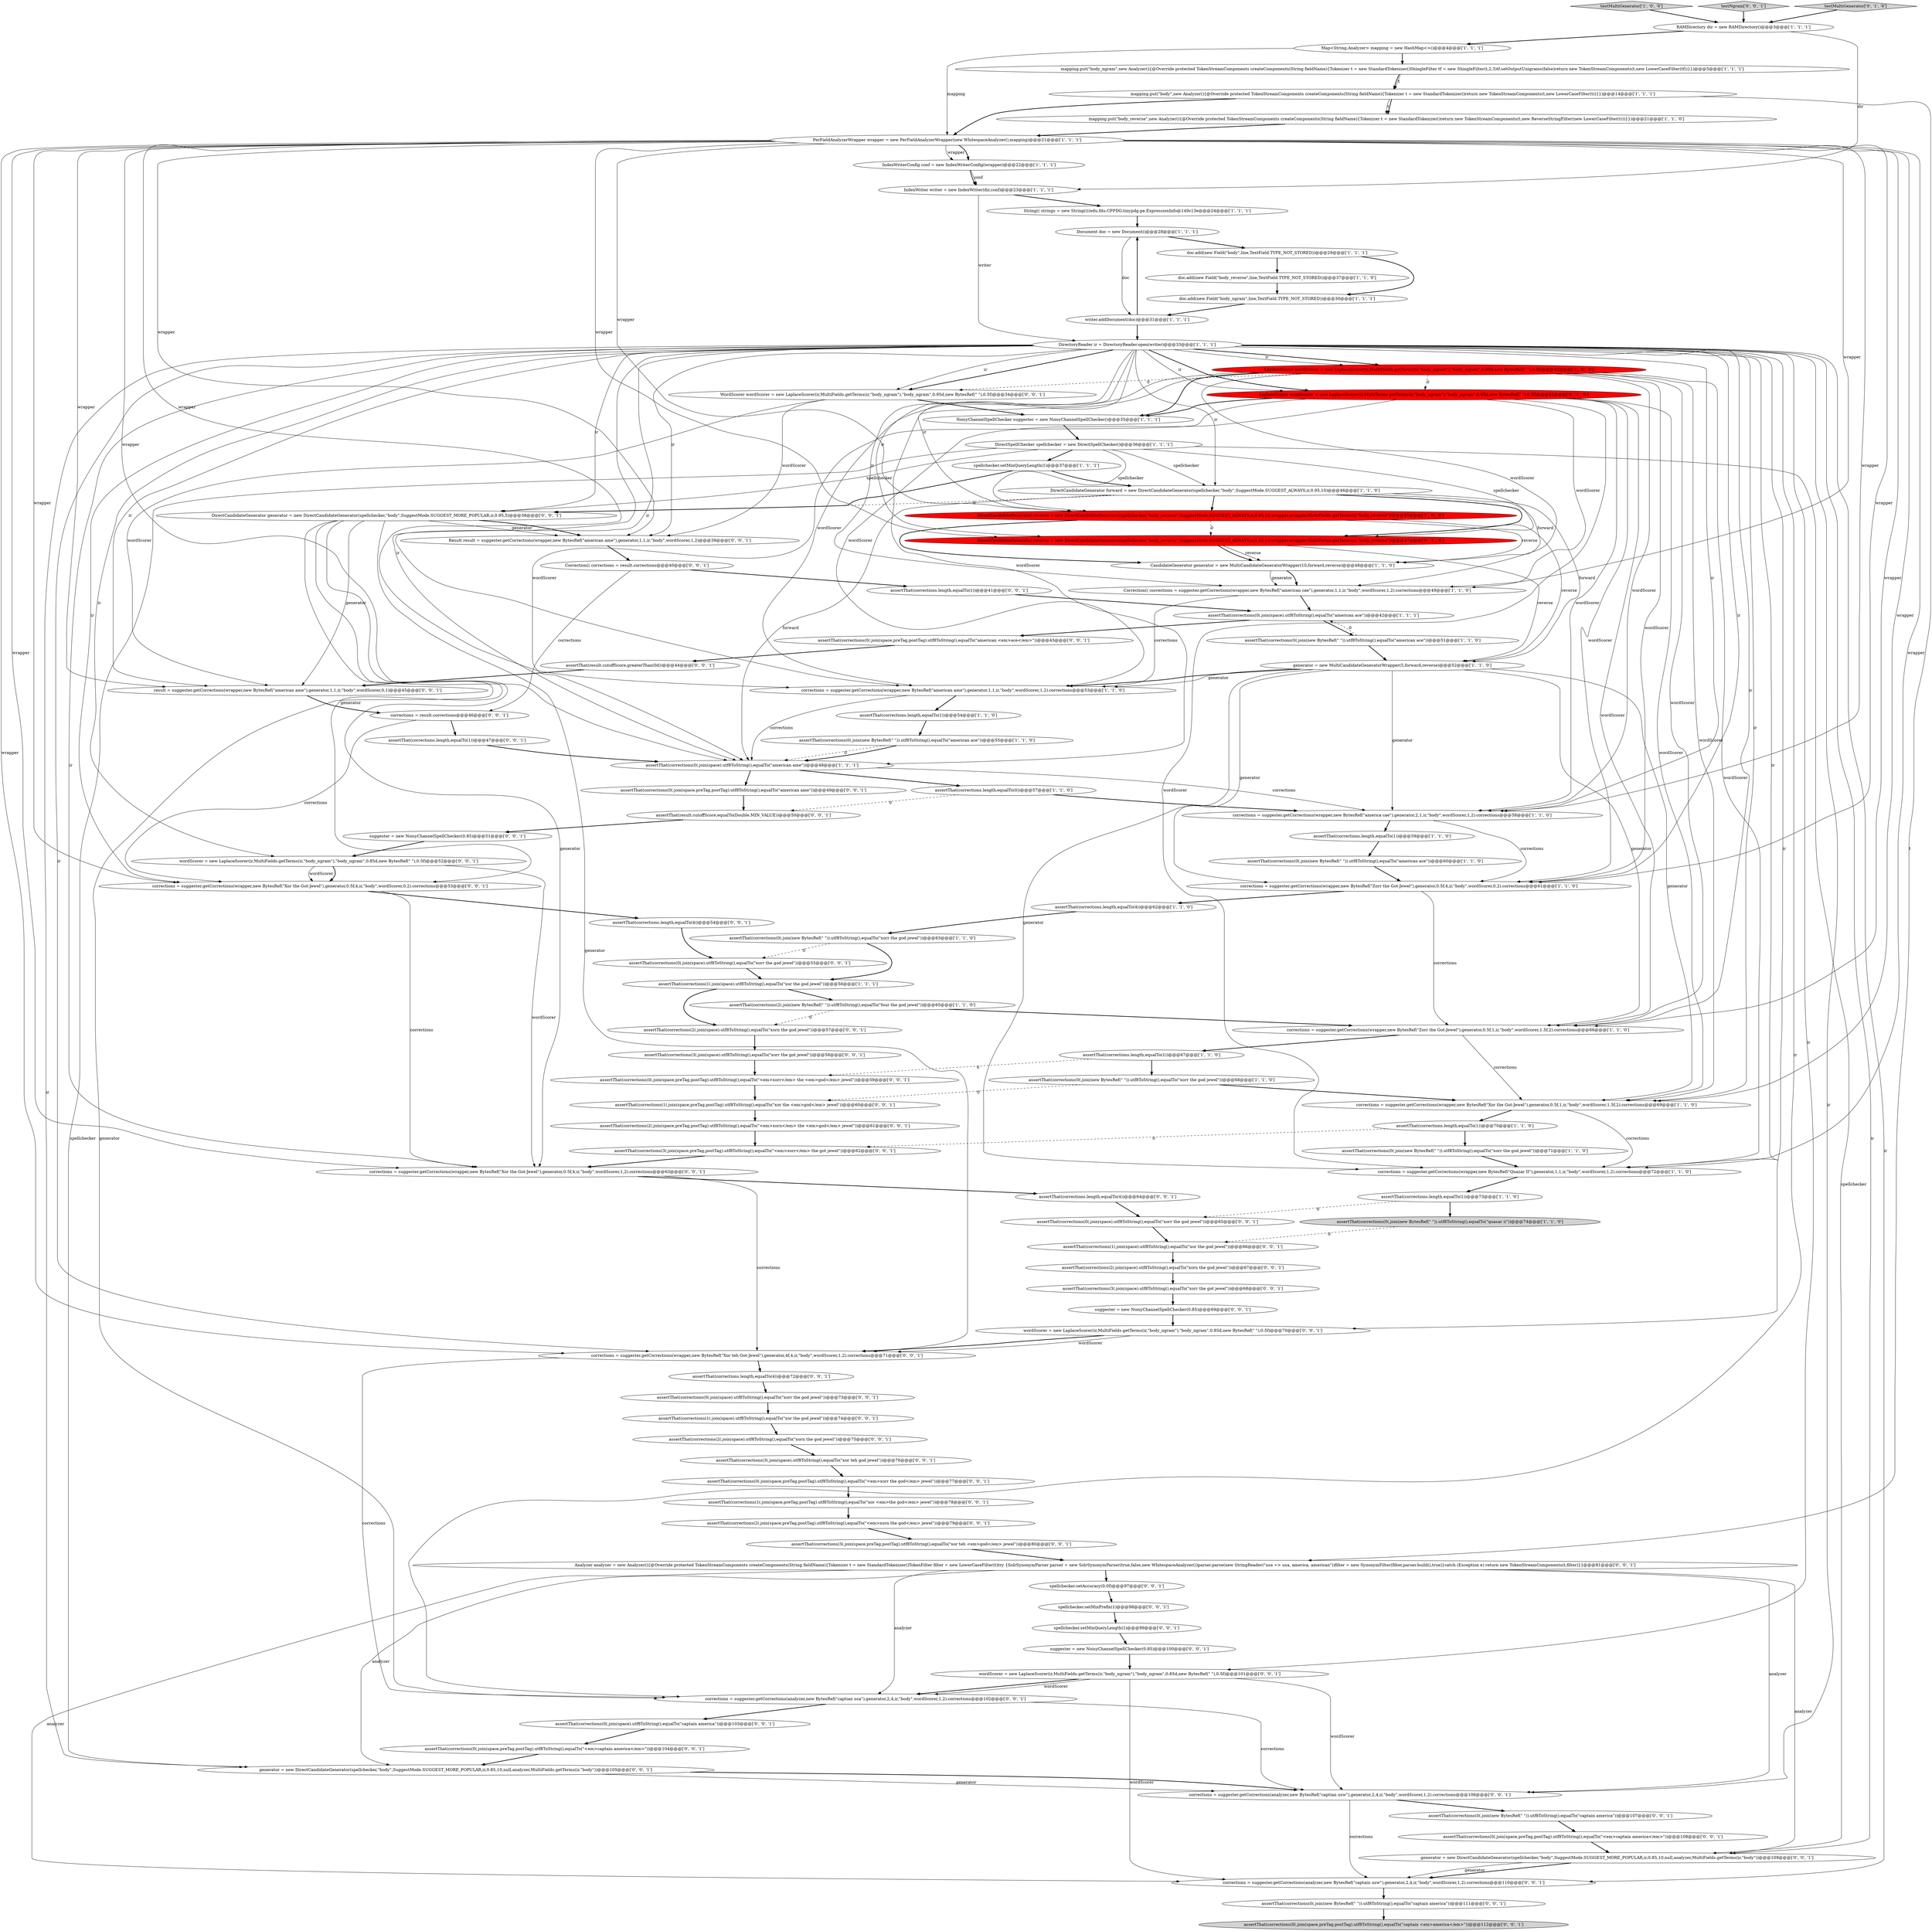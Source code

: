 digraph {
83 [style = filled, label = "corrections = suggester.getCorrections(analyzer,new BytesRef(\"captain usw\"),generator,2,4,ir,\"body\",wordScorer,1,2).corrections@@@110@@@['0', '0', '1']", fillcolor = white, shape = ellipse image = "AAA0AAABBB3BBB"];
40 [style = filled, label = "corrections = suggester.getCorrections(wrapper,new BytesRef(\"Zorr the Got-Jewel\"),generator,0.5f,4,ir,\"body\",wordScorer,0,2).corrections@@@61@@@['1', '1', '0']", fillcolor = white, shape = ellipse image = "AAA0AAABBB1BBB"];
87 [style = filled, label = "assertThat(corrections(0(.join(space).utf8ToString(),equalTo(\"xorr the god jewel\"))@@@73@@@['0', '0', '1']", fillcolor = white, shape = ellipse image = "AAA0AAABBB3BBB"];
43 [style = filled, label = "Map<String,Analyzer> mapping = new HashMap<>()@@@4@@@['1', '1', '1']", fillcolor = white, shape = ellipse image = "AAA0AAABBB1BBB"];
6 [style = filled, label = "assertThat(corrections.length,equalTo(1))@@@70@@@['1', '1', '0']", fillcolor = white, shape = ellipse image = "AAA0AAABBB1BBB"];
20 [style = filled, label = "doc.add(new Field(\"body_reverse\",line,TextField.TYPE_NOT_STORED))@@@37@@@['1', '1', '0']", fillcolor = white, shape = ellipse image = "AAA0AAABBB1BBB"];
88 [style = filled, label = "assertThat(corrections.length,equalTo(4))@@@72@@@['0', '0', '1']", fillcolor = white, shape = ellipse image = "AAA0AAABBB3BBB"];
106 [style = filled, label = "wordScorer = new LaplaceScorer(ir,MultiFields.getTerms(ir,\"body_ngram\"),\"body_ngram\",0.85d,new BytesRef(\" \"),0.5f)@@@52@@@['0', '0', '1']", fillcolor = white, shape = ellipse image = "AAA0AAABBB3BBB"];
31 [style = filled, label = "testMultiGenerator['1', '0', '0']", fillcolor = lightgray, shape = diamond image = "AAA0AAABBB1BBB"];
9 [style = filled, label = "assertThat(corrections(0(.join(new BytesRef(\" \")).utf8ToString(),equalTo(\"xorr the god jewel\"))@@@63@@@['1', '1', '0']", fillcolor = white, shape = ellipse image = "AAA0AAABBB1BBB"];
37 [style = filled, label = "DirectoryReader ir = DirectoryReader.open(writer)@@@33@@@['1', '1', '1']", fillcolor = white, shape = ellipse image = "AAA0AAABBB1BBB"];
80 [style = filled, label = "wordScorer = new LaplaceScorer(ir,MultiFields.getTerms(ir,\"body_ngram\"),\"body_ngram\",0.85d,new BytesRef(\" \"),0.5f)@@@70@@@['0', '0', '1']", fillcolor = white, shape = ellipse image = "AAA0AAABBB3BBB"];
63 [style = filled, label = "assertThat(corrections.length,equalTo(4))@@@64@@@['0', '0', '1']", fillcolor = white, shape = ellipse image = "AAA0AAABBB3BBB"];
41 [style = filled, label = "assertThat(corrections(0(.join(new BytesRef(\" \")).utf8ToString(),equalTo(\"xorr the god jewel\"))@@@71@@@['1', '1', '0']", fillcolor = white, shape = ellipse image = "AAA0AAABBB1BBB"];
62 [style = filled, label = "assertThat(result.cutoffScore,greaterThan(0d))@@@44@@@['0', '0', '1']", fillcolor = white, shape = ellipse image = "AAA0AAABBB3BBB"];
102 [style = filled, label = "assertThat(corrections(2(.join(space).utf8ToString(),equalTo(\"xorn the god jewel\"))@@@57@@@['0', '0', '1']", fillcolor = white, shape = ellipse image = "AAA0AAABBB3BBB"];
42 [style = filled, label = "corrections = suggester.getCorrections(wrapper,new BytesRef(\"Quazar II\"),generator,1,1,ir,\"body\",wordScorer,1,2).corrections@@@72@@@['1', '1', '0']", fillcolor = white, shape = ellipse image = "AAA0AAABBB1BBB"];
28 [style = filled, label = "LaplaceScorer wordScorer = new LaplaceScorer(ir,MultiFields.getTerms(ir,\"body_ngram\"),\"body_ngram\",0.95d,new BytesRef(\" \"),0.5f)@@@42@@@['1', '0', '0']", fillcolor = red, shape = ellipse image = "AAA1AAABBB1BBB"];
34 [style = filled, label = "assertThat(corrections.length,equalTo(1))@@@59@@@['1', '1', '0']", fillcolor = white, shape = ellipse image = "AAA0AAABBB1BBB"];
12 [style = filled, label = "corrections = suggester.getCorrections(wrapper,new BytesRef(\"Xor the Got-Jewel\"),generator,0.5f,1,ir,\"body\",wordScorer,1.5f,2).corrections@@@69@@@['1', '1', '0']", fillcolor = white, shape = ellipse image = "AAA0AAABBB1BBB"];
90 [style = filled, label = "assertThat(corrections(1(.join(space,preTag,postTag).utf8ToString(),equalTo(\"xor the <em>god</em> jewel\"))@@@60@@@['0', '0', '1']", fillcolor = white, shape = ellipse image = "AAA0AAABBB3BBB"];
55 [style = filled, label = "assertThat(corrections(3(.join(space,preTag,postTag).utf8ToString(),equalTo(\"xor teh <em>god</em> jewel\"))@@@80@@@['0', '0', '1']", fillcolor = white, shape = ellipse image = "AAA0AAABBB3BBB"];
10 [style = filled, label = "mapping.put(\"body\",new Analyzer(){@Override protected TokenStreamComponents createComponents(String fieldName){Tokenizer t = new StandardTokenizer()return new TokenStreamComponents(t,new LowerCaseFilter(t))}})@@@14@@@['1', '1', '1']", fillcolor = white, shape = ellipse image = "AAA0AAABBB1BBB"];
92 [style = filled, label = "assertThat(corrections(0(.join(space,preTag,postTag).utf8ToString(),equalTo(\"american <em>ace</em>\"))@@@43@@@['0', '0', '1']", fillcolor = white, shape = ellipse image = "AAA0AAABBB3BBB"];
97 [style = filled, label = "generator = new DirectCandidateGenerator(spellchecker,\"body\",SuggestMode.SUGGEST_MORE_POPULAR,ir,0.85,10,null,analyzer,MultiFields.getTerms(ir,\"body\"))@@@109@@@['0', '0', '1']", fillcolor = white, shape = ellipse image = "AAA0AAABBB3BBB"];
73 [style = filled, label = "wordScorer = new LaplaceScorer(ir,MultiFields.getTerms(ir,\"body_ngram\"),\"body_ngram\",0.85d,new BytesRef(\" \"),0.5f)@@@101@@@['0', '0', '1']", fillcolor = white, shape = ellipse image = "AAA0AAABBB3BBB"];
70 [style = filled, label = "corrections = suggester.getCorrections(wrapper,new BytesRef(\"Xor the Got-Jewel\"),generator,0.5f,4,ir,\"body\",wordScorer,1,2).corrections@@@63@@@['0', '0', '1']", fillcolor = white, shape = ellipse image = "AAA0AAABBB3BBB"];
104 [style = filled, label = "assertThat(corrections(0(.join(space,preTag,postTag).utf8ToString(),equalTo(\"captain <em>america</em>\"))@@@112@@@['0', '0', '1']", fillcolor = lightgray, shape = ellipse image = "AAA0AAABBB3BBB"];
58 [style = filled, label = "testNgram['0', '0', '1']", fillcolor = lightgray, shape = diamond image = "AAA0AAABBB3BBB"];
101 [style = filled, label = "corrections = result.corrections@@@46@@@['0', '0', '1']", fillcolor = white, shape = ellipse image = "AAA0AAABBB3BBB"];
69 [style = filled, label = "assertThat(corrections(0(.join(new BytesRef(\" \")).utf8ToString(),equalTo(\"captain america\"))@@@111@@@['0', '0', '1']", fillcolor = white, shape = ellipse image = "AAA0AAABBB3BBB"];
82 [style = filled, label = "assertThat(corrections(1(.join(space).utf8ToString(),equalTo(\"xor the god jewel\"))@@@66@@@['0', '0', '1']", fillcolor = white, shape = ellipse image = "AAA0AAABBB3BBB"];
93 [style = filled, label = "suggester = new NoisyChannelSpellChecker(0.85)@@@69@@@['0', '0', '1']", fillcolor = white, shape = ellipse image = "AAA0AAABBB3BBB"];
49 [style = filled, label = "testMultiGenerator['0', '1', '0']", fillcolor = lightgray, shape = diamond image = "AAA0AAABBB2BBB"];
13 [style = filled, label = "PerFieldAnalyzerWrapper wrapper = new PerFieldAnalyzerWrapper(new WhitespaceAnalyzer(),mapping)@@@21@@@['1', '1', '1']", fillcolor = white, shape = ellipse image = "AAA0AAABBB1BBB"];
0 [style = filled, label = "doc.add(new Field(\"body_ngram\",line,TextField.TYPE_NOT_STORED))@@@30@@@['1', '1', '1']", fillcolor = white, shape = ellipse image = "AAA0AAABBB1BBB"];
4 [style = filled, label = "assertThat(corrections.length,equalTo(0))@@@57@@@['1', '1', '0']", fillcolor = white, shape = ellipse image = "AAA0AAABBB1BBB"];
17 [style = filled, label = "corrections = suggester.getCorrections(wrapper,new BytesRef(\"american ame\"),generator,1,1,ir,\"body\",wordScorer,1,2).corrections@@@53@@@['1', '1', '0']", fillcolor = white, shape = ellipse image = "AAA0AAABBB1BBB"];
48 [style = filled, label = "spellchecker.setMinQueryLength(1)@@@37@@@['1', '1', '1']", fillcolor = white, shape = ellipse image = "AAA0AAABBB1BBB"];
44 [style = filled, label = "assertThat(corrections(0(.join(space).utf8ToString(),equalTo(\"american ace\"))@@@42@@@['1', '1', '1']", fillcolor = white, shape = ellipse image = "AAA0AAABBB1BBB"];
52 [style = filled, label = "assertThat(corrections(2(.join(space).utf8ToString(),equalTo(\"xorn the god jewel\"))@@@67@@@['0', '0', '1']", fillcolor = white, shape = ellipse image = "AAA0AAABBB3BBB"];
110 [style = filled, label = "Correction(( corrections = result.corrections@@@40@@@['0', '0', '1']", fillcolor = white, shape = ellipse image = "AAA0AAABBB3BBB"];
2 [style = filled, label = "assertThat(corrections(0(.join(new BytesRef(\" \")).utf8ToString(),equalTo(\"american ace\"))@@@60@@@['1', '1', '0']", fillcolor = white, shape = ellipse image = "AAA0AAABBB1BBB"];
57 [style = filled, label = "Analyzer analyzer = new Analyzer(){@Override protected TokenStreamComponents createComponents(String fieldName){Tokenizer t = new StandardTokenizer()TokenFilter filter = new LowerCaseFilter(t)try {SolrSynonymParser parser = new SolrSynonymParser(true,false,new WhitespaceAnalyzer())parser.parse(new StringReader(\"usa => usa, america, american\"))filter = new SynonymFilter(filter,parser.build(),true)}catch (Exception e) return new TokenStreamComponents(t,filter)}}@@@81@@@['0', '0', '1']", fillcolor = white, shape = ellipse image = "AAA0AAABBB3BBB"];
95 [style = filled, label = "assertThat(corrections(0(.join(space,preTag,postTag).utf8ToString(),equalTo(\"american ame\"))@@@49@@@['0', '0', '1']", fillcolor = white, shape = ellipse image = "AAA0AAABBB3BBB"];
33 [style = filled, label = "DirectCandidateGenerator reverse = new DirectCandidateGenerator(spellchecker,\"body_reverse\",SuggestMode.SUGGEST_ALWAYS,ir,0.95,10,wrapper,wrapper,MultiFields.getTerms(ir,\"body_reverse\"))@@@47@@@['1', '0', '0']", fillcolor = red, shape = ellipse image = "AAA1AAABBB1BBB"];
105 [style = filled, label = "corrections = suggester.getCorrections(wrapper,new BytesRef(\"Xor teh Got-Jewel\"),generator,4f,4,ir,\"body\",wordScorer,1,2).corrections@@@71@@@['0', '0', '1']", fillcolor = white, shape = ellipse image = "AAA0AAABBB3BBB"];
22 [style = filled, label = "assertThat(corrections(2(.join(new BytesRef(\" \")).utf8ToString(),equalTo(\"four the god jewel\"))@@@65@@@['1', '1', '0']", fillcolor = white, shape = ellipse image = "AAA0AAABBB1BBB"];
23 [style = filled, label = "doc.add(new Field(\"body\",line,TextField.TYPE_NOT_STORED))@@@29@@@['1', '1', '1']", fillcolor = white, shape = ellipse image = "AAA0AAABBB1BBB"];
107 [style = filled, label = "assertThat(corrections(0(.join(space).utf8ToString(),equalTo(\"captain america\"))@@@103@@@['0', '0', '1']", fillcolor = white, shape = ellipse image = "AAA0AAABBB3BBB"];
14 [style = filled, label = "corrections = suggester.getCorrections(wrapper,new BytesRef(\"america cae\"),generator,2,1,ir,\"body\",wordScorer,1,2).corrections@@@58@@@['1', '1', '0']", fillcolor = white, shape = ellipse image = "AAA0AAABBB1BBB"];
3 [style = filled, label = "IndexWriterConfig conf = new IndexWriterConfig(wrapper)@@@22@@@['1', '1', '1']", fillcolor = white, shape = ellipse image = "AAA0AAABBB1BBB"];
29 [style = filled, label = "mapping.put(\"body_ngram\",new Analyzer(){@Override protected TokenStreamComponents createComponents(String fieldName){Tokenizer t = new StandardTokenizer()ShingleFilter tf = new ShingleFilter(t,2,3)tf.setOutputUnigrams(false)return new TokenStreamComponents(t,new LowerCaseFilter(tf))}})@@@5@@@['1', '1', '1']", fillcolor = white, shape = ellipse image = "AAA0AAABBB1BBB"];
108 [style = filled, label = "assertThat(corrections(3(.join(space).utf8ToString(),equalTo(\"xor teh god jewel\"))@@@76@@@['0', '0', '1']", fillcolor = white, shape = ellipse image = "AAA0AAABBB3BBB"];
35 [style = filled, label = "assertThat(corrections(1(.join(space).utf8ToString(),equalTo(\"xor the god jewel\"))@@@56@@@['1', '1', '1']", fillcolor = white, shape = ellipse image = "AAA0AAABBB1BBB"];
15 [style = filled, label = "assertThat(corrections(0(.join(space).utf8ToString(),equalTo(\"american ame\"))@@@48@@@['1', '1', '1']", fillcolor = white, shape = ellipse image = "AAA0AAABBB1BBB"];
72 [style = filled, label = "assertThat(corrections(0(.join(new BytesRef(\" \")).utf8ToString(),equalTo(\"captain america\"))@@@107@@@['0', '0', '1']", fillcolor = white, shape = ellipse image = "AAA0AAABBB3BBB"];
24 [style = filled, label = "assertThat(corrections.length,equalTo(4))@@@62@@@['1', '1', '0']", fillcolor = white, shape = ellipse image = "AAA0AAABBB1BBB"];
5 [style = filled, label = "assertThat(corrections(0(.join(new BytesRef(\" \")).utf8ToString(),equalTo(\"quasar ii\"))@@@74@@@['1', '1', '0']", fillcolor = lightgray, shape = ellipse image = "AAA0AAABBB1BBB"];
103 [style = filled, label = "assertThat(corrections(0(.join(space,preTag,postTag).utf8ToString(),equalTo(\"<em>captain america</em>\"))@@@108@@@['0', '0', '1']", fillcolor = white, shape = ellipse image = "AAA0AAABBB3BBB"];
67 [style = filled, label = "corrections = suggester.getCorrections(analyzer,new BytesRef(\"captian usw\"),generator,2,4,ir,\"body\",wordScorer,1,2).corrections@@@106@@@['0', '0', '1']", fillcolor = white, shape = ellipse image = "AAA0AAABBB3BBB"];
25 [style = filled, label = "assertThat(corrections(0(.join(new BytesRef(\" \")).utf8ToString(),equalTo(\"american ace\"))@@@51@@@['1', '1', '0']", fillcolor = white, shape = ellipse image = "AAA0AAABBB1BBB"];
109 [style = filled, label = "assertThat(corrections(2(.join(space,preTag,postTag).utf8ToString(),equalTo(\"<em>xorn the god</em> jewel\"))@@@79@@@['0', '0', '1']", fillcolor = white, shape = ellipse image = "AAA0AAABBB3BBB"];
11 [style = filled, label = "RAMDirectory dir = new RAMDirectory()@@@3@@@['1', '1', '1']", fillcolor = white, shape = ellipse image = "AAA0AAABBB1BBB"];
77 [style = filled, label = "assertThat(corrections(2(.join(space,preTag,postTag).utf8ToString(),equalTo(\"<em>xorn</em> the <em>god</em> jewel\"))@@@61@@@['0', '0', '1']", fillcolor = white, shape = ellipse image = "AAA0AAABBB3BBB"];
26 [style = filled, label = "Correction(( corrections = suggester.getCorrections(wrapper,new BytesRef(\"american cae\"),generator,1,1,ir,\"body\",wordScorer,1,2).corrections@@@49@@@['1', '1', '0']", fillcolor = white, shape = ellipse image = "AAA0AAABBB1BBB"];
21 [style = filled, label = "writer.addDocument(doc)@@@31@@@['1', '1', '1']", fillcolor = white, shape = ellipse image = "AAA0AAABBB1BBB"];
1 [style = filled, label = "assertThat(corrections(0(.join(new BytesRef(\" \")).utf8ToString(),equalTo(\"american ace\"))@@@55@@@['1', '1', '0']", fillcolor = white, shape = ellipse image = "AAA0AAABBB1BBB"];
54 [style = filled, label = "assertThat(corrections(0(.join(space,preTag,postTag).utf8ToString(),equalTo(\"<em>xorr the god</em> jewel\"))@@@77@@@['0', '0', '1']", fillcolor = white, shape = ellipse image = "AAA0AAABBB3BBB"];
75 [style = filled, label = "suggester = new NoisyChannelSpellChecker(0.85)@@@51@@@['0', '0', '1']", fillcolor = white, shape = ellipse image = "AAA0AAABBB3BBB"];
79 [style = filled, label = "WordScorer wordScorer = new LaplaceScorer(ir,MultiFields.getTerms(ir,\"body_ngram\"),\"body_ngram\",0.95d,new BytesRef(\" \"),0.5f)@@@34@@@['0', '0', '1']", fillcolor = white, shape = ellipse image = "AAA0AAABBB3BBB"];
53 [style = filled, label = "assertThat(corrections(0(.join(space,preTag,postTag).utf8ToString(),equalTo(\"<em>captain america</em>\"))@@@104@@@['0', '0', '1']", fillcolor = white, shape = ellipse image = "AAA0AAABBB3BBB"];
99 [style = filled, label = "assertThat(corrections(0(.join(space).utf8ToString(),equalTo(\"xorr the god jewel\"))@@@65@@@['0', '0', '1']", fillcolor = white, shape = ellipse image = "AAA0AAABBB3BBB"];
46 [style = filled, label = "corrections = suggester.getCorrections(wrapper,new BytesRef(\"Zorr the Got-Jewel\"),generator,0.5f,1,ir,\"body\",wordScorer,1.5f,2).corrections@@@66@@@['1', '1', '0']", fillcolor = white, shape = ellipse image = "AAA0AAABBB1BBB"];
65 [style = filled, label = "assertThat(corrections(0(.join(space,preTag,postTag).utf8ToString(),equalTo(\"<em>xorr</em> the <em>god</em> jewel\"))@@@59@@@['0', '0', '1']", fillcolor = white, shape = ellipse image = "AAA0AAABBB3BBB"];
89 [style = filled, label = "result = suggester.getCorrections(wrapper,new BytesRef(\"american ame\"),generator,1,1,ir,\"body\",wordScorer,0,1)@@@45@@@['0', '0', '1']", fillcolor = white, shape = ellipse image = "AAA0AAABBB3BBB"];
81 [style = filled, label = "assertThat(corrections(3(.join(space).utf8ToString(),equalTo(\"xorr the got jewel\"))@@@58@@@['0', '0', '1']", fillcolor = white, shape = ellipse image = "AAA0AAABBB3BBB"];
32 [style = filled, label = "DirectSpellChecker spellchecker = new DirectSpellChecker()@@@36@@@['1', '1', '1']", fillcolor = white, shape = ellipse image = "AAA0AAABBB1BBB"];
18 [style = filled, label = "CandidateGenerator generator = new MultiCandidateGeneratorWrapper(10,forward,reverse)@@@48@@@['1', '1', '0']", fillcolor = white, shape = ellipse image = "AAA0AAABBB1BBB"];
78 [style = filled, label = "spellchecker.setAccuracy(0.0f)@@@97@@@['0', '0', '1']", fillcolor = white, shape = ellipse image = "AAA0AAABBB3BBB"];
56 [style = filled, label = "DirectCandidateGenerator generator = new DirectCandidateGenerator(spellchecker,\"body\",SuggestMode.SUGGEST_MORE_POPULAR,ir,0.95,5)@@@38@@@['0', '0', '1']", fillcolor = white, shape = ellipse image = "AAA0AAABBB3BBB"];
85 [style = filled, label = "assertThat(corrections(3(.join(space).utf8ToString(),equalTo(\"xorr the got jewel\"))@@@68@@@['0', '0', '1']", fillcolor = white, shape = ellipse image = "AAA0AAABBB3BBB"];
91 [style = filled, label = "assertThat(corrections(2(.join(space).utf8ToString(),equalTo(\"xorn the god jewel\"))@@@75@@@['0', '0', '1']", fillcolor = white, shape = ellipse image = "AAA0AAABBB3BBB"];
30 [style = filled, label = "assertThat(corrections(0(.join(new BytesRef(\" \")).utf8ToString(),equalTo(\"xorr the god jewel\"))@@@68@@@['1', '1', '0']", fillcolor = white, shape = ellipse image = "AAA0AAABBB1BBB"];
86 [style = filled, label = "assertThat(result.cutoffScore,equalTo(Double.MIN_VALUE))@@@50@@@['0', '0', '1']", fillcolor = white, shape = ellipse image = "AAA0AAABBB3BBB"];
51 [style = filled, label = "LaplaceScorer wordScorer = new LaplaceScorer(ir,MultiTerms.getTerms(ir,\"body_ngram\"),\"body_ngram\",0.95d,new BytesRef(\" \"),0.5f)@@@42@@@['0', '1', '0']", fillcolor = red, shape = ellipse image = "AAA1AAABBB2BBB"];
71 [style = filled, label = "generator = new DirectCandidateGenerator(spellchecker,\"body\",SuggestMode.SUGGEST_MORE_POPULAR,ir,0.85,10,null,analyzer,MultiFields.getTerms(ir,\"body\"))@@@105@@@['0', '0', '1']", fillcolor = white, shape = ellipse image = "AAA0AAABBB3BBB"];
27 [style = filled, label = "IndexWriter writer = new IndexWriter(dir,conf)@@@23@@@['1', '1', '1']", fillcolor = white, shape = ellipse image = "AAA0AAABBB1BBB"];
94 [style = filled, label = "assertThat(corrections(3(.join(space,preTag,postTag).utf8ToString(),equalTo(\"<em>xorr</em> the got jewel\"))@@@62@@@['0', '0', '1']", fillcolor = white, shape = ellipse image = "AAA0AAABBB3BBB"];
66 [style = filled, label = "spellchecker.setMinPrefix(1)@@@98@@@['0', '0', '1']", fillcolor = white, shape = ellipse image = "AAA0AAABBB3BBB"];
19 [style = filled, label = "mapping.put(\"body_reverse\",new Analyzer(){@Override protected TokenStreamComponents createComponents(String fieldName){Tokenizer t = new StandardTokenizer()return new TokenStreamComponents(t,new ReverseStringFilter(new LowerCaseFilter(t)))}})@@@21@@@['1', '1', '0']", fillcolor = white, shape = ellipse image = "AAA0AAABBB1BBB"];
8 [style = filled, label = "Document doc = new Document()@@@28@@@['1', '1', '1']", fillcolor = white, shape = ellipse image = "AAA0AAABBB1BBB"];
36 [style = filled, label = "assertThat(corrections.length,equalTo(1))@@@73@@@['1', '1', '0']", fillcolor = white, shape = ellipse image = "AAA0AAABBB1BBB"];
39 [style = filled, label = "assertThat(corrections.length,equalTo(1))@@@54@@@['1', '1', '0']", fillcolor = white, shape = ellipse image = "AAA0AAABBB1BBB"];
96 [style = filled, label = "assertThat(corrections(1(.join(space,preTag,postTag).utf8ToString(),equalTo(\"xor <em>the god</em> jewel\"))@@@78@@@['0', '0', '1']", fillcolor = white, shape = ellipse image = "AAA0AAABBB3BBB"];
16 [style = filled, label = "NoisyChannelSpellChecker suggester = new NoisyChannelSpellChecker()@@@35@@@['1', '1', '1']", fillcolor = white, shape = ellipse image = "AAA0AAABBB1BBB"];
98 [style = filled, label = "Result result = suggester.getCorrections(wrapper,new BytesRef(\"american ame\"),generator,1,1,ir,\"body\",wordScorer,1,2)@@@39@@@['0', '0', '1']", fillcolor = white, shape = ellipse image = "AAA0AAABBB3BBB"];
61 [style = filled, label = "assertThat(corrections(1(.join(space).utf8ToString(),equalTo(\"xor the god jewel\"))@@@74@@@['0', '0', '1']", fillcolor = white, shape = ellipse image = "AAA0AAABBB3BBB"];
74 [style = filled, label = "suggester = new NoisyChannelSpellChecker(0.85)@@@100@@@['0', '0', '1']", fillcolor = white, shape = ellipse image = "AAA0AAABBB3BBB"];
84 [style = filled, label = "assertThat(corrections.length,equalTo(1))@@@47@@@['0', '0', '1']", fillcolor = white, shape = ellipse image = "AAA0AAABBB3BBB"];
38 [style = filled, label = "String(( strings = new String((((edu.fdu.CPPDG.tinypdg.pe.ExpressionInfo@149c13e@@@24@@@['1', '1', '1']", fillcolor = white, shape = ellipse image = "AAA0AAABBB1BBB"];
47 [style = filled, label = "assertThat(corrections.length,equalTo(1))@@@67@@@['1', '1', '0']", fillcolor = white, shape = ellipse image = "AAA0AAABBB1BBB"];
100 [style = filled, label = "corrections = suggester.getCorrections(analyzer,new BytesRef(\"captian usa\"),generator,2,4,ir,\"body\",wordScorer,1,2).corrections@@@102@@@['0', '0', '1']", fillcolor = white, shape = ellipse image = "AAA0AAABBB3BBB"];
7 [style = filled, label = "generator = new MultiCandidateGeneratorWrapper(5,forward,reverse)@@@52@@@['1', '1', '0']", fillcolor = white, shape = ellipse image = "AAA0AAABBB1BBB"];
64 [style = filled, label = "corrections = suggester.getCorrections(wrapper,new BytesRef(\"Xor the Got-Jewel\"),generator,0.5f,4,ir,\"body\",wordScorer,0,2).corrections@@@53@@@['0', '0', '1']", fillcolor = white, shape = ellipse image = "AAA0AAABBB3BBB"];
68 [style = filled, label = "assertThat(corrections.length,equalTo(4))@@@54@@@['0', '0', '1']", fillcolor = white, shape = ellipse image = "AAA0AAABBB3BBB"];
76 [style = filled, label = "assertThat(corrections(0(.join(space).utf8ToString(),equalTo(\"xorr the god jewel\"))@@@55@@@['0', '0', '1']", fillcolor = white, shape = ellipse image = "AAA0AAABBB3BBB"];
59 [style = filled, label = "assertThat(corrections.length,equalTo(1))@@@41@@@['0', '0', '1']", fillcolor = white, shape = ellipse image = "AAA0AAABBB3BBB"];
45 [style = filled, label = "DirectCandidateGenerator forward = new DirectCandidateGenerator(spellchecker,\"body\",SuggestMode.SUGGEST_ALWAYS,ir,0.95,10)@@@46@@@['1', '1', '0']", fillcolor = white, shape = ellipse image = "AAA0AAABBB1BBB"];
60 [style = filled, label = "spellchecker.setMinQueryLength(1)@@@99@@@['0', '0', '1']", fillcolor = white, shape = ellipse image = "AAA0AAABBB3BBB"];
50 [style = filled, label = "DirectCandidateGenerator reverse = new DirectCandidateGenerator(spellchecker,\"body_reverse\",SuggestMode.SUGGEST_ALWAYS,ir,0.95,10,wrapper,wrapper,MultiTerms.getTerms(ir,\"body_reverse\"))@@@47@@@['0', '1', '0']", fillcolor = red, shape = ellipse image = "AAA1AAABBB2BBB"];
13->46 [style = solid, label="wrapper"];
15->14 [style = solid, label="corrections"];
27->38 [style = bold, label=""];
45->56 [style = dashed, label="0"];
37->28 [style = bold, label=""];
50->18 [style = solid, label="reverse"];
56->100 [style = solid, label="generator"];
1->15 [style = dashed, label="0"];
4->86 [style = dashed, label="0"];
10->19 [style = bold, label=""];
20->0 [style = bold, label=""];
73->100 [style = bold, label=""];
86->75 [style = bold, label=""];
21->8 [style = bold, label=""];
45->33 [style = bold, label=""];
37->42 [style = solid, label="ir"];
13->15 [style = solid, label="wrapper"];
33->50 [style = dashed, label="0"];
40->46 [style = solid, label="corrections"];
37->79 [style = bold, label=""];
37->73 [style = solid, label="ir"];
9->35 [style = bold, label=""];
100->107 [style = bold, label=""];
37->26 [style = solid, label="ir"];
80->105 [style = solid, label="wordScorer"];
3->27 [style = bold, label=""];
65->90 [style = bold, label=""];
45->15 [style = solid, label="forward"];
51->15 [style = solid, label="wordScorer"];
54->96 [style = bold, label=""];
71->67 [style = bold, label=""];
51->14 [style = solid, label="wordScorer"];
55->57 [style = bold, label=""];
13->105 [style = solid, label="wrapper"];
32->45 [style = solid, label="spellchecker"];
37->12 [style = solid, label="ir"];
63->99 [style = bold, label=""];
83->69 [style = bold, label=""];
9->76 [style = dashed, label="0"];
33->18 [style = bold, label=""];
34->2 [style = bold, label=""];
8->21 [style = solid, label="doc"];
57->78 [style = bold, label=""];
103->97 [style = bold, label=""];
94->70 [style = bold, label=""];
13->89 [style = solid, label="wrapper"];
6->41 [style = bold, label=""];
97->83 [style = bold, label=""];
43->29 [style = bold, label=""];
40->24 [style = bold, label=""];
82->52 [style = bold, label=""];
66->60 [style = bold, label=""];
56->98 [style = solid, label="generator"];
28->15 [style = solid, label="wordScorer"];
5->82 [style = dashed, label="0"];
101->64 [style = solid, label="corrections"];
28->26 [style = solid, label="wordScorer"];
14->40 [style = solid, label="corrections"];
33->7 [style = solid, label="reverse"];
37->17 [style = solid, label="ir"];
15->95 [style = bold, label=""];
69->104 [style = bold, label=""];
58->11 [style = bold, label=""];
37->106 [style = solid, label="ir"];
52->85 [style = bold, label=""];
10->57 [style = solid, label="t"];
37->83 [style = solid, label="ir"];
87->61 [style = bold, label=""];
37->45 [style = solid, label="ir"];
98->110 [style = bold, label=""];
22->46 [style = bold, label=""];
110->59 [style = bold, label=""];
107->53 [style = bold, label=""];
8->23 [style = bold, label=""];
37->98 [style = solid, label="ir"];
68->76 [style = bold, label=""];
90->77 [style = bold, label=""];
7->17 [style = solid, label="generator"];
50->18 [style = bold, label=""];
62->89 [style = bold, label=""];
35->102 [style = bold, label=""];
36->99 [style = dashed, label="0"];
13->64 [style = solid, label="wrapper"];
16->32 [style = bold, label=""];
11->43 [style = bold, label=""];
0->21 [style = bold, label=""];
56->64 [style = solid, label="generator"];
51->16 [style = bold, label=""];
25->7 [style = bold, label=""];
78->66 [style = bold, label=""];
28->14 [style = solid, label="wordScorer"];
13->50 [style = solid, label="wrapper"];
31->11 [style = bold, label=""];
60->74 [style = bold, label=""];
64->70 [style = solid, label="corrections"];
72->103 [style = bold, label=""];
13->26 [style = solid, label="wrapper"];
21->37 [style = bold, label=""];
13->98 [style = solid, label="wrapper"];
57->71 [style = solid, label="analyzer"];
13->33 [style = solid, label="wrapper"];
85->93 [style = bold, label=""];
19->13 [style = bold, label=""];
91->108 [style = bold, label=""];
17->39 [style = bold, label=""];
10->19 [style = solid, label="t"];
89->101 [style = bold, label=""];
102->81 [style = bold, label=""];
32->48 [style = bold, label=""];
7->14 [style = solid, label="generator"];
37->97 [style = solid, label="ir"];
32->56 [style = solid, label="spellchecker"];
59->44 [style = bold, label=""];
70->105 [style = solid, label="corrections"];
37->51 [style = solid, label="ir"];
13->42 [style = solid, label="wrapper"];
108->54 [style = bold, label=""];
73->67 [style = solid, label="wordScorer"];
45->7 [style = solid, label="forward"];
23->20 [style = bold, label=""];
4->14 [style = bold, label=""];
7->17 [style = bold, label=""];
37->79 [style = solid, label="ir"];
76->35 [style = bold, label=""];
75->106 [style = bold, label=""];
77->94 [style = bold, label=""];
106->64 [style = bold, label=""];
18->26 [style = bold, label=""];
37->46 [style = solid, label="ir"];
93->80 [style = bold, label=""];
105->100 [style = solid, label="corrections"];
80->105 [style = bold, label=""];
61->91 [style = bold, label=""];
32->33 [style = solid, label="spellchecker"];
37->100 [style = solid, label="ir"];
23->0 [style = bold, label=""];
67->72 [style = bold, label=""];
51->17 [style = solid, label="wordScorer"];
28->51 [style = dashed, label="0"];
13->17 [style = solid, label="wrapper"];
43->13 [style = solid, label="mapping"];
28->12 [style = solid, label="wordScorer"];
28->40 [style = solid, label="wordScorer"];
67->83 [style = solid, label="corrections"];
7->40 [style = solid, label="generator"];
32->71 [style = solid, label="spellchecker"];
106->64 [style = solid, label="wordScorer"];
28->79 [style = dashed, label="0"];
96->109 [style = bold, label=""];
51->42 [style = solid, label="wordScorer"];
7->42 [style = solid, label="generator"];
30->12 [style = bold, label=""];
37->40 [style = solid, label="ir"];
37->71 [style = solid, label="ir"];
79->98 [style = solid, label="wordScorer"];
109->55 [style = bold, label=""];
81->65 [style = bold, label=""];
26->44 [style = bold, label=""];
10->13 [style = bold, label=""];
71->67 [style = solid, label="generator"];
101->84 [style = bold, label=""];
3->27 [style = solid, label="conf"];
51->46 [style = solid, label="wordScorer"];
37->70 [style = solid, label="ir"];
57->97 [style = solid, label="analyzer"];
17->15 [style = solid, label="corrections"];
37->50 [style = solid, label="ir"];
32->97 [style = solid, label="spellchecker"];
29->10 [style = bold, label=""];
44->25 [style = bold, label=""];
39->1 [style = bold, label=""];
36->5 [style = bold, label=""];
13->3 [style = solid, label="wrapper"];
12->42 [style = solid, label="corrections"];
38->8 [style = bold, label=""];
37->56 [style = solid, label="ir"];
13->40 [style = solid, label="wrapper"];
37->80 [style = solid, label="ir"];
73->100 [style = solid, label="wordScorer"];
49->11 [style = bold, label=""];
25->44 [style = dashed, label="0"];
79->89 [style = solid, label="wordScorer"];
24->9 [style = bold, label=""];
88->87 [style = bold, label=""];
105->88 [style = bold, label=""];
92->62 [style = bold, label=""];
28->46 [style = solid, label="wordScorer"];
97->83 [style = solid, label="generator"];
79->16 [style = bold, label=""];
48->56 [style = bold, label=""];
95->86 [style = bold, label=""];
28->17 [style = solid, label="wordScorer"];
37->64 [style = solid, label="ir"];
73->83 [style = solid, label="wordScorer"];
37->51 [style = bold, label=""];
51->12 [style = solid, label="wordScorer"];
6->94 [style = dashed, label="0"];
35->22 [style = bold, label=""];
1->15 [style = bold, label=""];
37->89 [style = solid, label="ir"];
11->27 [style = solid, label="dir"];
74->73 [style = bold, label=""];
51->40 [style = solid, label="wordScorer"];
13->70 [style = solid, label="wrapper"];
70->63 [style = bold, label=""];
45->18 [style = solid, label="forward"];
14->34 [style = bold, label=""];
37->15 [style = solid, label="ir"];
56->89 [style = solid, label="generator"];
2->40 [style = bold, label=""];
13->12 [style = solid, label="wrapper"];
42->36 [style = bold, label=""];
56->98 [style = bold, label=""];
13->14 [style = solid, label="wrapper"];
37->67 [style = solid, label="ir"];
46->47 [style = bold, label=""];
12->6 [style = bold, label=""];
28->16 [style = bold, label=""];
84->15 [style = bold, label=""];
99->82 [style = bold, label=""];
18->26 [style = solid, label="generator"];
46->12 [style = solid, label="corrections"];
37->105 [style = solid, label="ir"];
7->12 [style = solid, label="generator"];
47->30 [style = bold, label=""];
37->14 [style = solid, label="ir"];
53->71 [style = bold, label=""];
110->101 [style = solid, label="corrections"];
57->100 [style = solid, label="analyzer"];
57->67 [style = solid, label="analyzer"];
48->45 [style = bold, label=""];
29->10 [style = solid, label="t"];
106->70 [style = solid, label="wordScorer"];
13->3 [style = bold, label=""];
27->37 [style = solid, label="writer"];
45->50 [style = bold, label=""];
50->7 [style = solid, label="reverse"];
22->102 [style = dashed, label="0"];
56->105 [style = solid, label="generator"];
33->18 [style = solid, label="reverse"];
64->68 [style = bold, label=""];
15->4 [style = bold, label=""];
26->17 [style = solid, label="corrections"];
32->50 [style = solid, label="spellchecker"];
28->42 [style = solid, label="wordScorer"];
57->83 [style = solid, label="analyzer"];
51->26 [style = solid, label="wordScorer"];
47->65 [style = dashed, label="0"];
44->92 [style = bold, label=""];
37->28 [style = solid, label="ir"];
7->46 [style = solid, label="generator"];
100->67 [style = solid, label="corrections"];
30->90 [style = dashed, label="0"];
56->70 [style = solid, label="generator"];
37->33 [style = solid, label="ir"];
41->42 [style = bold, label=""];
}

